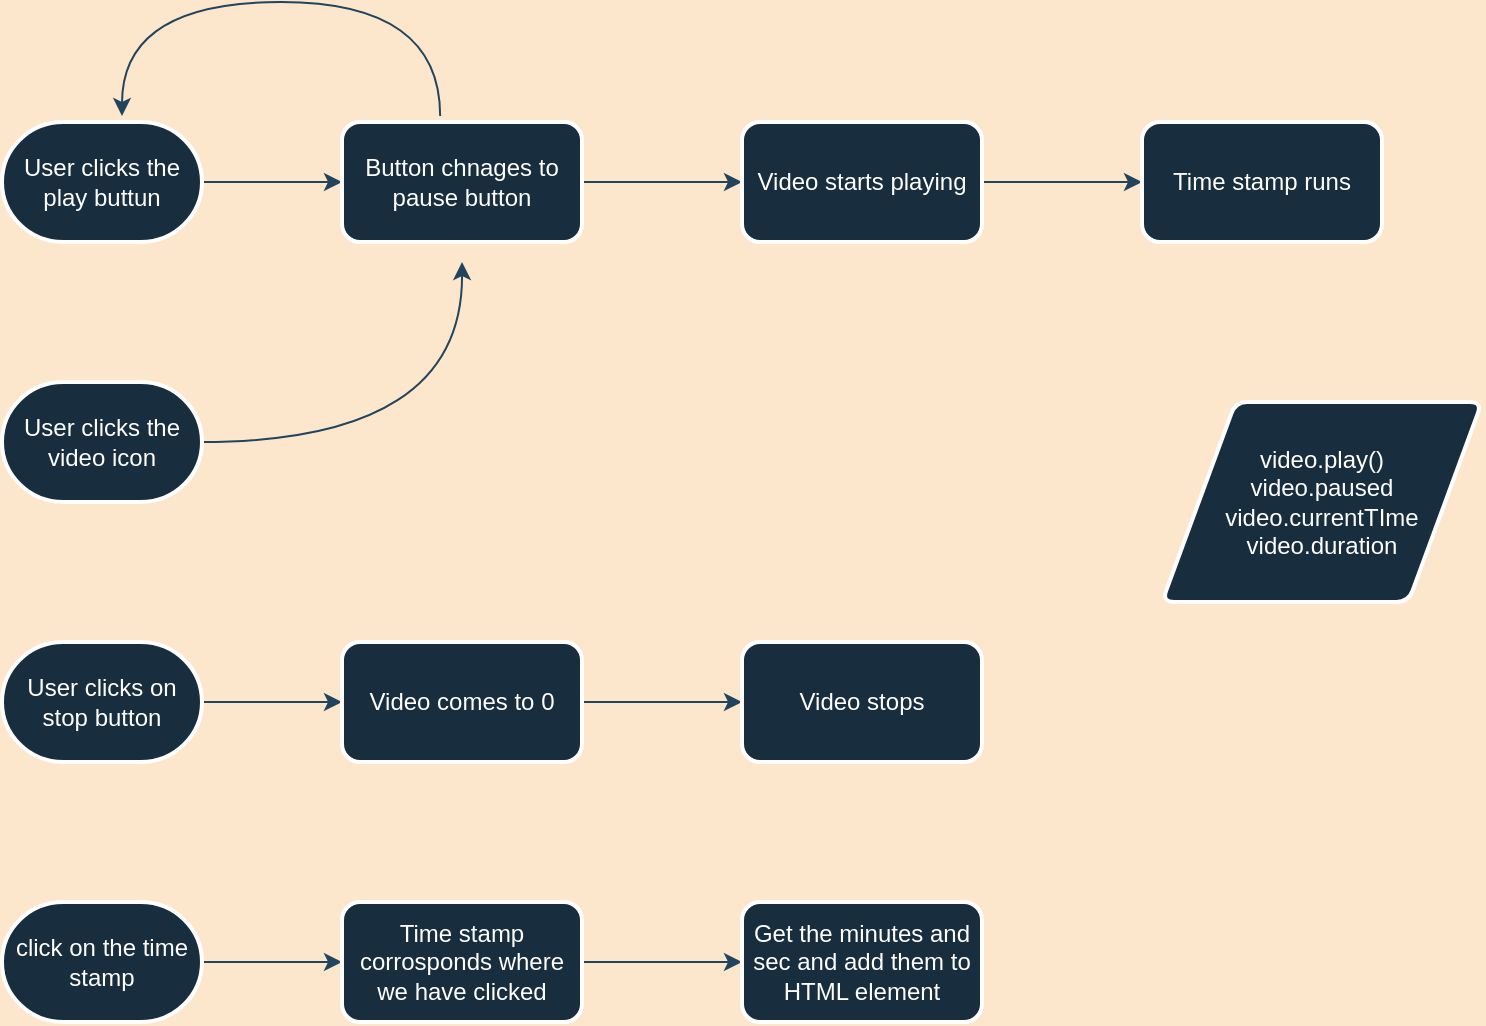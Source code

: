 <mxfile version="14.7.9" type="device"><diagram id="C5RBs43oDa-KdzZeNtuy" name="Page-1"><mxGraphModel dx="1019" dy="596" grid="1" gridSize="10" guides="1" tooltips="1" connect="1" arrows="1" fold="1" page="1" pageScale="1" pageWidth="827" pageHeight="1169" background="#FCE7CD" math="0" shadow="0"><root><mxCell id="WIyWlLk6GJQsqaUBKTNV-0"/><mxCell id="WIyWlLk6GJQsqaUBKTNV-1" parent="WIyWlLk6GJQsqaUBKTNV-0"/><mxCell id="FuAu1zwYXf2NmLIPb-x8-2" value="" style="edgeStyle=orthogonalEdgeStyle;orthogonalLoop=1;jettySize=auto;html=1;curved=1;strokeColor=#23445D;labelBackgroundColor=#FCE7CD;" edge="1" parent="WIyWlLk6GJQsqaUBKTNV-1" source="FuAu1zwYXf2NmLIPb-x8-0" target="FuAu1zwYXf2NmLIPb-x8-1"><mxGeometry relative="1" as="geometry"><Array as="points"/></mxGeometry></mxCell><mxCell id="FuAu1zwYXf2NmLIPb-x8-0" value="User clicks the play buttun&lt;br&gt;" style="strokeWidth=2;html=1;shape=mxgraph.flowchart.terminator;whiteSpace=wrap;rounded=1;fillColor=#182E3E;strokeColor=#FFFFFF;fontColor=#FFFFFF;" vertex="1" parent="WIyWlLk6GJQsqaUBKTNV-1"><mxGeometry x="40" y="100" width="100" height="60" as="geometry"/></mxCell><mxCell id="FuAu1zwYXf2NmLIPb-x8-4" value="" style="edgeStyle=orthogonalEdgeStyle;orthogonalLoop=1;jettySize=auto;html=1;curved=1;strokeColor=#23445D;labelBackgroundColor=#FCE7CD;" edge="1" parent="WIyWlLk6GJQsqaUBKTNV-1" source="FuAu1zwYXf2NmLIPb-x8-1" target="FuAu1zwYXf2NmLIPb-x8-3"><mxGeometry relative="1" as="geometry"/></mxCell><mxCell id="FuAu1zwYXf2NmLIPb-x8-1" value="Button chnages to pause button" style="whiteSpace=wrap;html=1;strokeWidth=2;rounded=1;fillColor=#182E3E;strokeColor=#FFFFFF;fontColor=#FFFFFF;" vertex="1" parent="WIyWlLk6GJQsqaUBKTNV-1"><mxGeometry x="210" y="100" width="120" height="60" as="geometry"/></mxCell><mxCell id="FuAu1zwYXf2NmLIPb-x8-6" value="" style="edgeStyle=orthogonalEdgeStyle;orthogonalLoop=1;jettySize=auto;html=1;curved=1;strokeColor=#23445D;labelBackgroundColor=#FCE7CD;" edge="1" parent="WIyWlLk6GJQsqaUBKTNV-1" source="FuAu1zwYXf2NmLIPb-x8-3" target="FuAu1zwYXf2NmLIPb-x8-5"><mxGeometry relative="1" as="geometry"/></mxCell><mxCell id="FuAu1zwYXf2NmLIPb-x8-3" value="Video starts playing" style="whiteSpace=wrap;html=1;strokeWidth=2;rounded=1;fillColor=#182E3E;strokeColor=#FFFFFF;fontColor=#FFFFFF;" vertex="1" parent="WIyWlLk6GJQsqaUBKTNV-1"><mxGeometry x="410" y="100" width="120" height="60" as="geometry"/></mxCell><mxCell id="FuAu1zwYXf2NmLIPb-x8-5" value="Time stamp runs" style="whiteSpace=wrap;html=1;strokeWidth=2;rounded=1;fillColor=#182E3E;strokeColor=#FFFFFF;fontColor=#FFFFFF;" vertex="1" parent="WIyWlLk6GJQsqaUBKTNV-1"><mxGeometry x="610" y="100" width="120" height="60" as="geometry"/></mxCell><mxCell id="FuAu1zwYXf2NmLIPb-x8-9" value="" style="edgeStyle=orthogonalEdgeStyle;orthogonalLoop=1;jettySize=auto;html=1;curved=1;strokeColor=#23445D;labelBackgroundColor=#FCE7CD;" edge="1" parent="WIyWlLk6GJQsqaUBKTNV-1" source="FuAu1zwYXf2NmLIPb-x8-7" target="FuAu1zwYXf2NmLIPb-x8-8"><mxGeometry relative="1" as="geometry"/></mxCell><mxCell id="FuAu1zwYXf2NmLIPb-x8-7" value="User clicks on stop button" style="strokeWidth=2;html=1;shape=mxgraph.flowchart.terminator;whiteSpace=wrap;rounded=1;fillColor=#182E3E;strokeColor=#FFFFFF;fontColor=#FFFFFF;" vertex="1" parent="WIyWlLk6GJQsqaUBKTNV-1"><mxGeometry x="40" y="360" width="100" height="60" as="geometry"/></mxCell><mxCell id="FuAu1zwYXf2NmLIPb-x8-11" value="" style="edgeStyle=orthogonalEdgeStyle;orthogonalLoop=1;jettySize=auto;html=1;curved=1;strokeColor=#23445D;labelBackgroundColor=#FCE7CD;" edge="1" parent="WIyWlLk6GJQsqaUBKTNV-1" source="FuAu1zwYXf2NmLIPb-x8-8" target="FuAu1zwYXf2NmLIPb-x8-10"><mxGeometry relative="1" as="geometry"/></mxCell><mxCell id="FuAu1zwYXf2NmLIPb-x8-8" value="Video comes to 0" style="whiteSpace=wrap;html=1;strokeWidth=2;rounded=1;fillColor=#182E3E;strokeColor=#FFFFFF;fontColor=#FFFFFF;" vertex="1" parent="WIyWlLk6GJQsqaUBKTNV-1"><mxGeometry x="210" y="360" width="120" height="60" as="geometry"/></mxCell><mxCell id="FuAu1zwYXf2NmLIPb-x8-10" value="Video stops" style="whiteSpace=wrap;html=1;strokeWidth=2;rounded=1;fillColor=#182E3E;strokeColor=#FFFFFF;fontColor=#FFFFFF;" vertex="1" parent="WIyWlLk6GJQsqaUBKTNV-1"><mxGeometry x="410" y="360" width="120" height="60" as="geometry"/></mxCell><mxCell id="FuAu1zwYXf2NmLIPb-x8-14" value="" style="edgeStyle=orthogonalEdgeStyle;orthogonalLoop=1;jettySize=auto;html=1;curved=1;strokeColor=#23445D;labelBackgroundColor=#FCE7CD;" edge="1" parent="WIyWlLk6GJQsqaUBKTNV-1" source="FuAu1zwYXf2NmLIPb-x8-12" target="FuAu1zwYXf2NmLIPb-x8-13"><mxGeometry relative="1" as="geometry"/></mxCell><mxCell id="FuAu1zwYXf2NmLIPb-x8-12" value="click on the time stamp" style="strokeWidth=2;html=1;shape=mxgraph.flowchart.terminator;whiteSpace=wrap;rounded=1;fillColor=#182E3E;strokeColor=#FFFFFF;fontColor=#FFFFFF;" vertex="1" parent="WIyWlLk6GJQsqaUBKTNV-1"><mxGeometry x="40" y="490" width="100" height="60" as="geometry"/></mxCell><mxCell id="FuAu1zwYXf2NmLIPb-x8-20" value="" style="edgeStyle=orthogonalEdgeStyle;orthogonalLoop=1;jettySize=auto;html=1;curved=1;strokeColor=#23445D;labelBackgroundColor=#FCE7CD;" edge="1" parent="WIyWlLk6GJQsqaUBKTNV-1" source="FuAu1zwYXf2NmLIPb-x8-13" target="FuAu1zwYXf2NmLIPb-x8-19"><mxGeometry relative="1" as="geometry"/></mxCell><mxCell id="FuAu1zwYXf2NmLIPb-x8-13" value="Time stamp corrosponds where we have clicked" style="whiteSpace=wrap;html=1;strokeWidth=2;rounded=1;fillColor=#182E3E;strokeColor=#FFFFFF;fontColor=#FFFFFF;" vertex="1" parent="WIyWlLk6GJQsqaUBKTNV-1"><mxGeometry x="210" y="490" width="120" height="60" as="geometry"/></mxCell><mxCell id="FuAu1zwYXf2NmLIPb-x8-15" value="" style="edgeStyle=segmentEdgeStyle;endArrow=classic;html=1;exitX=0.409;exitY=-0.051;exitDx=0;exitDy=0;exitPerimeter=0;curved=1;strokeColor=#23445D;labelBackgroundColor=#FCE7CD;" edge="1" parent="WIyWlLk6GJQsqaUBKTNV-1" source="FuAu1zwYXf2NmLIPb-x8-1"><mxGeometry width="50" height="50" relative="1" as="geometry"><mxPoint x="260" y="90" as="sourcePoint"/><mxPoint x="100" y="97" as="targetPoint"/><Array as="points"><mxPoint x="259" y="40"/></Array></mxGeometry></mxCell><mxCell id="FuAu1zwYXf2NmLIPb-x8-18" value="" style="edgeStyle=orthogonalEdgeStyle;orthogonalLoop=1;jettySize=auto;html=1;curved=1;strokeColor=#23445D;labelBackgroundColor=#FCE7CD;" edge="1" parent="WIyWlLk6GJQsqaUBKTNV-1" source="FuAu1zwYXf2NmLIPb-x8-16"><mxGeometry relative="1" as="geometry"><mxPoint x="270" y="170" as="targetPoint"/></mxGeometry></mxCell><mxCell id="FuAu1zwYXf2NmLIPb-x8-16" value="User clicks the video icon" style="strokeWidth=2;html=1;shape=mxgraph.flowchart.terminator;whiteSpace=wrap;rounded=1;fillColor=#182E3E;strokeColor=#FFFFFF;fontColor=#FFFFFF;" vertex="1" parent="WIyWlLk6GJQsqaUBKTNV-1"><mxGeometry x="40" y="230" width="100" height="60" as="geometry"/></mxCell><mxCell id="FuAu1zwYXf2NmLIPb-x8-19" value="Get the minutes and sec and add them to HTML element" style="whiteSpace=wrap;html=1;strokeWidth=2;rounded=1;fillColor=#182E3E;strokeColor=#FFFFFF;fontColor=#FFFFFF;" vertex="1" parent="WIyWlLk6GJQsqaUBKTNV-1"><mxGeometry x="410" y="490" width="120" height="60" as="geometry"/></mxCell><mxCell id="FuAu1zwYXf2NmLIPb-x8-21" value="video.play()&lt;br&gt;video.paused&lt;br&gt;video.currentTIme&lt;br&gt;video.duration" style="shape=parallelogram;html=1;strokeWidth=2;perimeter=parallelogramPerimeter;whiteSpace=wrap;arcSize=12;size=0.23;rounded=1;fillColor=#182E3E;strokeColor=#FFFFFF;fontColor=#FFFFFF;" vertex="1" parent="WIyWlLk6GJQsqaUBKTNV-1"><mxGeometry x="620" y="240" width="160" height="100" as="geometry"/></mxCell></root></mxGraphModel></diagram></mxfile>